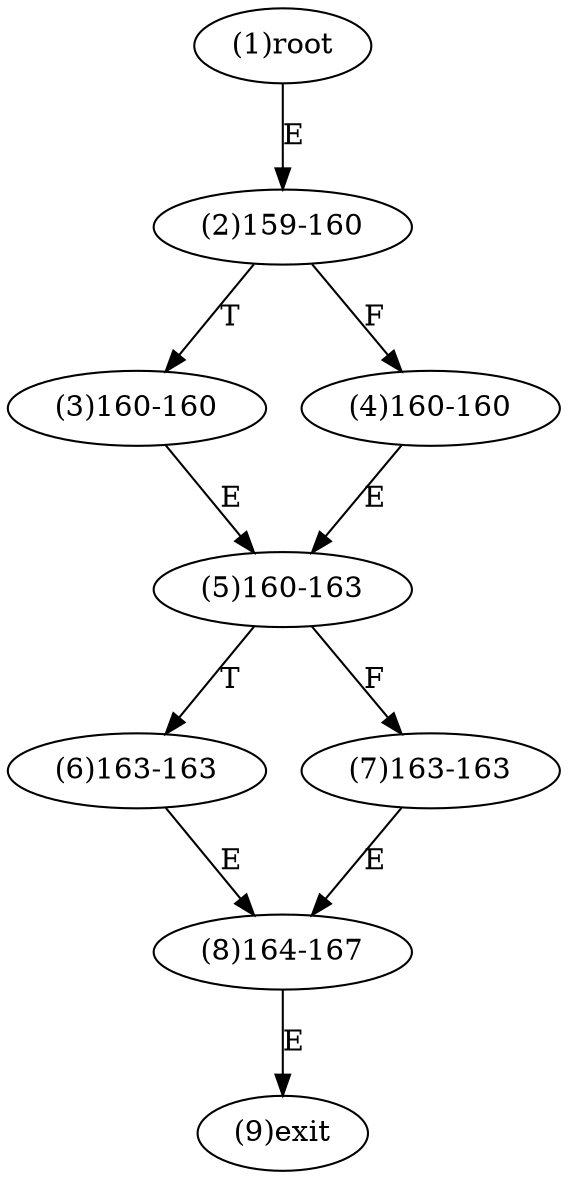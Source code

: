 digraph "" { 
1[ label="(1)root"];
2[ label="(2)159-160"];
3[ label="(3)160-160"];
4[ label="(4)160-160"];
5[ label="(5)160-163"];
6[ label="(6)163-163"];
7[ label="(7)163-163"];
8[ label="(8)164-167"];
9[ label="(9)exit"];
1->2[ label="E"];
2->4[ label="F"];
2->3[ label="T"];
3->5[ label="E"];
4->5[ label="E"];
5->7[ label="F"];
5->6[ label="T"];
6->8[ label="E"];
7->8[ label="E"];
8->9[ label="E"];
}